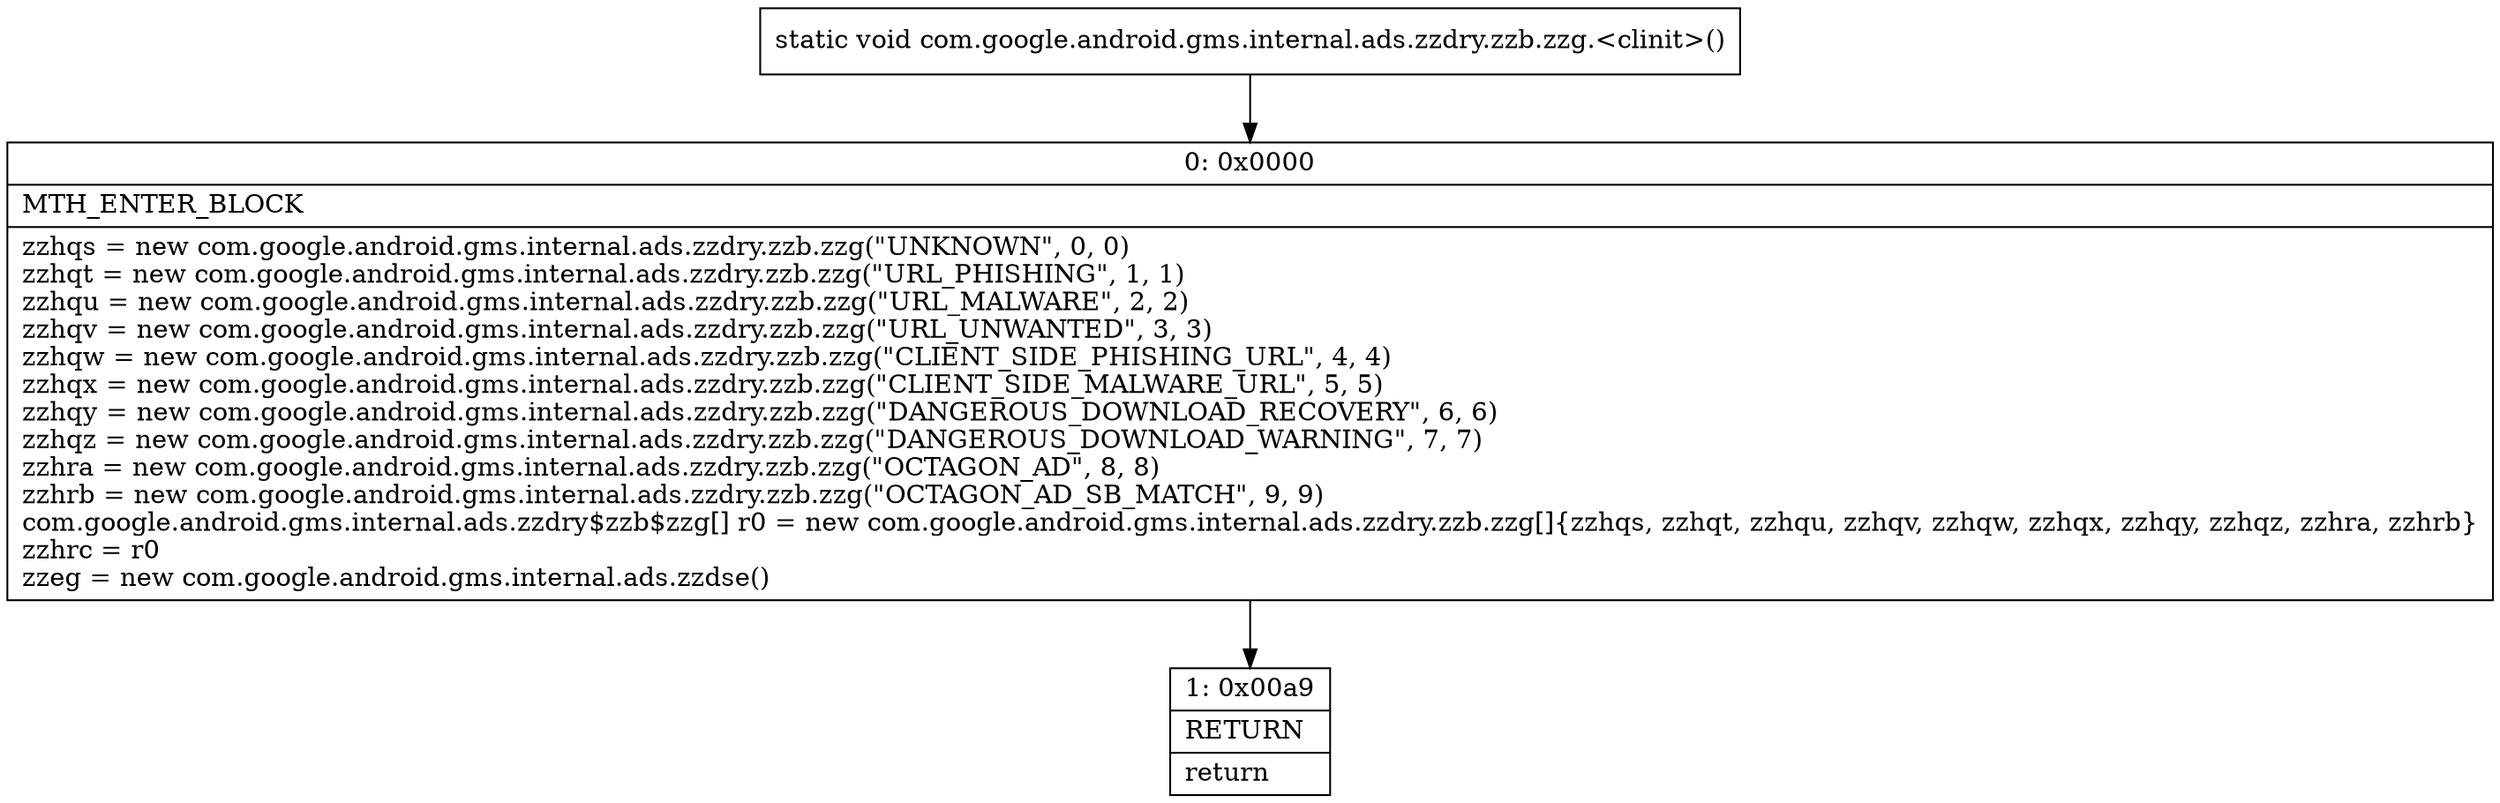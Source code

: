 digraph "CFG forcom.google.android.gms.internal.ads.zzdry.zzb.zzg.\<clinit\>()V" {
Node_0 [shape=record,label="{0\:\ 0x0000|MTH_ENTER_BLOCK\l|zzhqs = new com.google.android.gms.internal.ads.zzdry.zzb.zzg(\"UNKNOWN\", 0, 0)\lzzhqt = new com.google.android.gms.internal.ads.zzdry.zzb.zzg(\"URL_PHISHING\", 1, 1)\lzzhqu = new com.google.android.gms.internal.ads.zzdry.zzb.zzg(\"URL_MALWARE\", 2, 2)\lzzhqv = new com.google.android.gms.internal.ads.zzdry.zzb.zzg(\"URL_UNWANTED\", 3, 3)\lzzhqw = new com.google.android.gms.internal.ads.zzdry.zzb.zzg(\"CLIENT_SIDE_PHISHING_URL\", 4, 4)\lzzhqx = new com.google.android.gms.internal.ads.zzdry.zzb.zzg(\"CLIENT_SIDE_MALWARE_URL\", 5, 5)\lzzhqy = new com.google.android.gms.internal.ads.zzdry.zzb.zzg(\"DANGEROUS_DOWNLOAD_RECOVERY\", 6, 6)\lzzhqz = new com.google.android.gms.internal.ads.zzdry.zzb.zzg(\"DANGEROUS_DOWNLOAD_WARNING\", 7, 7)\lzzhra = new com.google.android.gms.internal.ads.zzdry.zzb.zzg(\"OCTAGON_AD\", 8, 8)\lzzhrb = new com.google.android.gms.internal.ads.zzdry.zzb.zzg(\"OCTAGON_AD_SB_MATCH\", 9, 9)\lcom.google.android.gms.internal.ads.zzdry$zzb$zzg[] r0 = new com.google.android.gms.internal.ads.zzdry.zzb.zzg[]\{zzhqs, zzhqt, zzhqu, zzhqv, zzhqw, zzhqx, zzhqy, zzhqz, zzhra, zzhrb\}\lzzhrc = r0\lzzeg = new com.google.android.gms.internal.ads.zzdse()\l}"];
Node_1 [shape=record,label="{1\:\ 0x00a9|RETURN\l|return\l}"];
MethodNode[shape=record,label="{static void com.google.android.gms.internal.ads.zzdry.zzb.zzg.\<clinit\>() }"];
MethodNode -> Node_0;
Node_0 -> Node_1;
}

